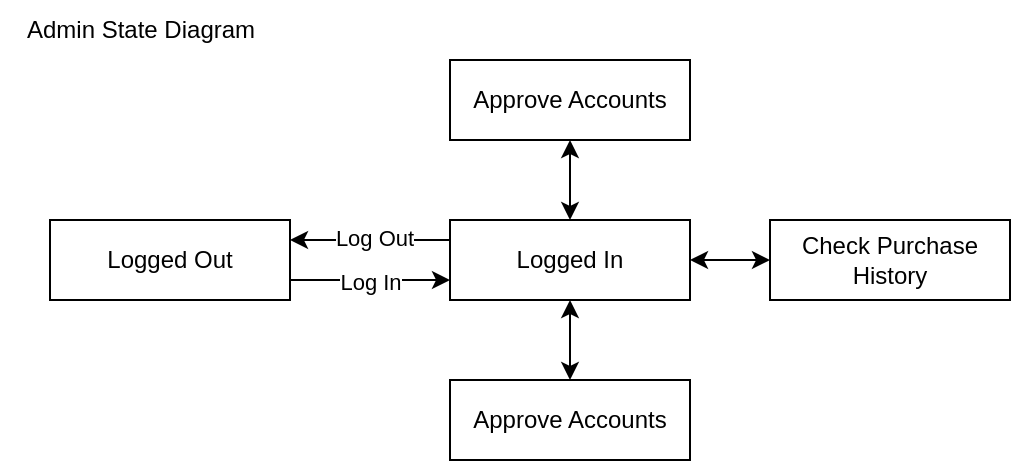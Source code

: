 <mxfile version="24.7.16">
  <diagram name="Page-1" id="mld8h0f0Ps0Wa-4WnC_L">
    <mxGraphModel dx="1434" dy="746" grid="1" gridSize="10" guides="1" tooltips="1" connect="1" arrows="1" fold="1" page="1" pageScale="1" pageWidth="850" pageHeight="1100" math="0" shadow="0">
      <root>
        <mxCell id="0" />
        <mxCell id="1" parent="0" />
        <mxCell id="F8GGgHxaWiKinFaO9VHI-3" style="edgeStyle=orthogonalEdgeStyle;rounded=0;orthogonalLoop=1;jettySize=auto;html=1;exitX=1;exitY=0.75;exitDx=0;exitDy=0;entryX=0;entryY=0.75;entryDx=0;entryDy=0;" edge="1" parent="1" source="F8GGgHxaWiKinFaO9VHI-2" target="F8GGgHxaWiKinFaO9VHI-4">
          <mxGeometry relative="1" as="geometry">
            <mxPoint x="280" y="230" as="targetPoint" />
          </mxGeometry>
        </mxCell>
        <mxCell id="F8GGgHxaWiKinFaO9VHI-5" value="Log In" style="edgeLabel;html=1;align=center;verticalAlign=middle;resizable=0;points=[];" vertex="1" connectable="0" parent="F8GGgHxaWiKinFaO9VHI-3">
          <mxGeometry x="0.175" y="-1" relative="1" as="geometry">
            <mxPoint x="-7" as="offset" />
          </mxGeometry>
        </mxCell>
        <mxCell id="F8GGgHxaWiKinFaO9VHI-2" value="Logged Out" style="rounded=0;whiteSpace=wrap;html=1;" vertex="1" parent="1">
          <mxGeometry x="120" y="200" width="120" height="40" as="geometry" />
        </mxCell>
        <mxCell id="F8GGgHxaWiKinFaO9VHI-6" style="edgeStyle=orthogonalEdgeStyle;rounded=0;orthogonalLoop=1;jettySize=auto;html=1;exitX=0;exitY=0.25;exitDx=0;exitDy=0;entryX=1;entryY=0.25;entryDx=0;entryDy=0;" edge="1" parent="1" source="F8GGgHxaWiKinFaO9VHI-4" target="F8GGgHxaWiKinFaO9VHI-2">
          <mxGeometry relative="1" as="geometry" />
        </mxCell>
        <mxCell id="F8GGgHxaWiKinFaO9VHI-7" value="Log Out" style="edgeLabel;html=1;align=center;verticalAlign=middle;resizable=0;points=[];" vertex="1" connectable="0" parent="F8GGgHxaWiKinFaO9VHI-6">
          <mxGeometry x="-0.05" y="-1" relative="1" as="geometry">
            <mxPoint as="offset" />
          </mxGeometry>
        </mxCell>
        <mxCell id="F8GGgHxaWiKinFaO9VHI-4" value="Logged In" style="rounded=0;whiteSpace=wrap;html=1;" vertex="1" parent="1">
          <mxGeometry x="320" y="200" width="120" height="40" as="geometry" />
        </mxCell>
        <mxCell id="F8GGgHxaWiKinFaO9VHI-8" value="Approve Accounts" style="rounded=0;whiteSpace=wrap;html=1;" vertex="1" parent="1">
          <mxGeometry x="320" y="120" width="120" height="40" as="geometry" />
        </mxCell>
        <mxCell id="F8GGgHxaWiKinFaO9VHI-11" value="" style="endArrow=classic;startArrow=classic;html=1;rounded=0;entryX=0.5;entryY=1;entryDx=0;entryDy=0;" edge="1" parent="1" target="F8GGgHxaWiKinFaO9VHI-8">
          <mxGeometry width="50" height="50" relative="1" as="geometry">
            <mxPoint x="380" y="200" as="sourcePoint" />
            <mxPoint x="450" y="360" as="targetPoint" />
          </mxGeometry>
        </mxCell>
        <mxCell id="F8GGgHxaWiKinFaO9VHI-12" value="Approve Accounts" style="rounded=0;whiteSpace=wrap;html=1;" vertex="1" parent="1">
          <mxGeometry x="320" y="280" width="120" height="40" as="geometry" />
        </mxCell>
        <mxCell id="F8GGgHxaWiKinFaO9VHI-15" value="" style="endArrow=classic;startArrow=classic;html=1;rounded=0;entryX=0.5;entryY=1;entryDx=0;entryDy=0;exitX=0.5;exitY=0;exitDx=0;exitDy=0;" edge="1" parent="1" source="F8GGgHxaWiKinFaO9VHI-12" target="F8GGgHxaWiKinFaO9VHI-4">
          <mxGeometry width="50" height="50" relative="1" as="geometry">
            <mxPoint x="390" y="210" as="sourcePoint" />
            <mxPoint x="390" y="170" as="targetPoint" />
          </mxGeometry>
        </mxCell>
        <mxCell id="F8GGgHxaWiKinFaO9VHI-18" value="Check Purchase History" style="rounded=0;whiteSpace=wrap;html=1;" vertex="1" parent="1">
          <mxGeometry x="480" y="200" width="120" height="40" as="geometry" />
        </mxCell>
        <mxCell id="F8GGgHxaWiKinFaO9VHI-19" value="" style="endArrow=classic;startArrow=classic;html=1;rounded=0;entryX=1;entryY=0.5;entryDx=0;entryDy=0;exitX=0;exitY=0.5;exitDx=0;exitDy=0;" edge="1" parent="1" source="F8GGgHxaWiKinFaO9VHI-18" target="F8GGgHxaWiKinFaO9VHI-4">
          <mxGeometry width="50" height="50" relative="1" as="geometry">
            <mxPoint x="400" y="410" as="sourcePoint" />
            <mxPoint x="450" y="360" as="targetPoint" />
          </mxGeometry>
        </mxCell>
        <mxCell id="F8GGgHxaWiKinFaO9VHI-20" value="Admin State Diagram" style="text;html=1;align=center;verticalAlign=middle;resizable=0;points=[];autosize=1;strokeColor=none;fillColor=none;" vertex="1" parent="1">
          <mxGeometry x="95" y="90" width="140" height="30" as="geometry" />
        </mxCell>
      </root>
    </mxGraphModel>
  </diagram>
</mxfile>
